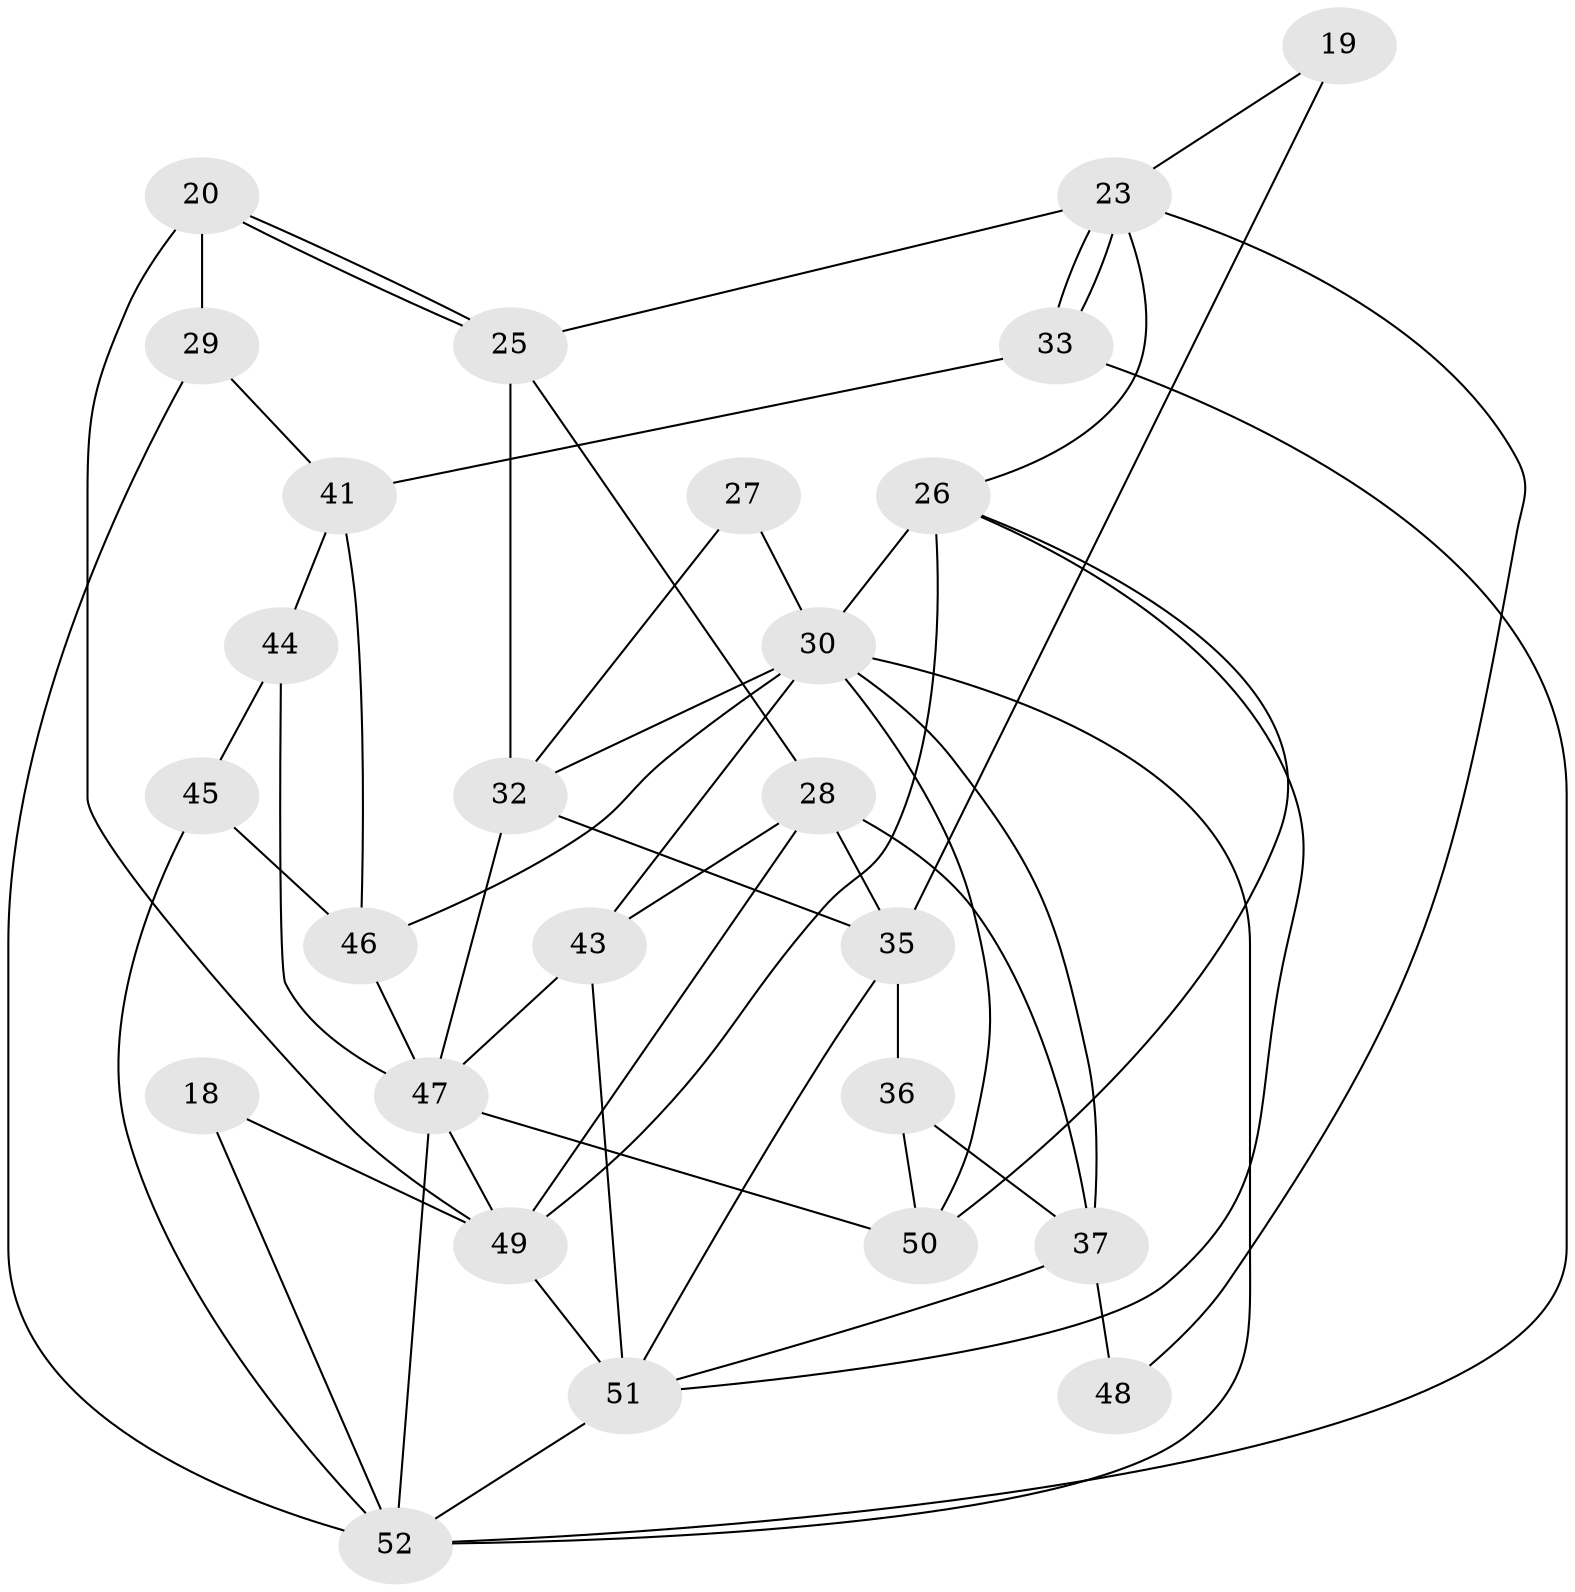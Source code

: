 // original degree distribution, {5: 0.21153846153846154, 3: 0.23076923076923078, 6: 0.09615384615384616, 4: 0.3269230769230769, 7: 0.019230769230769232, 2: 0.11538461538461539}
// Generated by graph-tools (version 1.1) at 2025/51/03/09/25 04:51:41]
// undirected, 26 vertices, 57 edges
graph export_dot {
graph [start="1"]
  node [color=gray90,style=filled];
  18;
  19;
  20;
  23;
  25;
  26 [super="+24"];
  27;
  28 [super="+16"];
  29 [super="+21"];
  30 [super="+1+7+13"];
  32 [super="+3"];
  33;
  35 [super="+22"];
  36;
  37 [super="+34"];
  41;
  43;
  44;
  45;
  46 [super="+14"];
  47 [super="+8+6"];
  48;
  49 [super="+10+42+38"];
  50 [super="+17+40"];
  51 [super="+11+39"];
  52 [super="+12"];
  18 -- 52;
  18 -- 49;
  19 -- 23;
  19 -- 35;
  20 -- 25;
  20 -- 25;
  20 -- 49 [weight=2];
  20 -- 29;
  23 -- 33;
  23 -- 33;
  23 -- 25;
  23 -- 48;
  23 -- 26;
  25 -- 28;
  25 -- 32 [weight=2];
  26 -- 49 [weight=2];
  26 -- 30 [weight=2];
  26 -- 50;
  26 -- 51;
  27 -- 30;
  27 -- 32;
  28 -- 35 [weight=2];
  28 -- 37;
  28 -- 43;
  28 -- 49;
  29 -- 52 [weight=2];
  29 -- 41;
  30 -- 43;
  30 -- 46;
  30 -- 52 [weight=2];
  30 -- 37 [weight=2];
  30 -- 32;
  30 -- 50 [weight=2];
  32 -- 35;
  32 -- 47 [weight=3];
  33 -- 41;
  33 -- 52;
  35 -- 51;
  35 -- 36 [weight=2];
  36 -- 50 [weight=2];
  36 -- 37 [weight=2];
  37 -- 48;
  37 -- 51;
  41 -- 44;
  41 -- 46;
  43 -- 47;
  43 -- 51;
  44 -- 45;
  44 -- 47;
  45 -- 46;
  45 -- 52;
  46 -- 47;
  47 -- 52 [weight=2];
  47 -- 49 [weight=2];
  47 -- 50;
  49 -- 51 [weight=2];
  51 -- 52;
}

